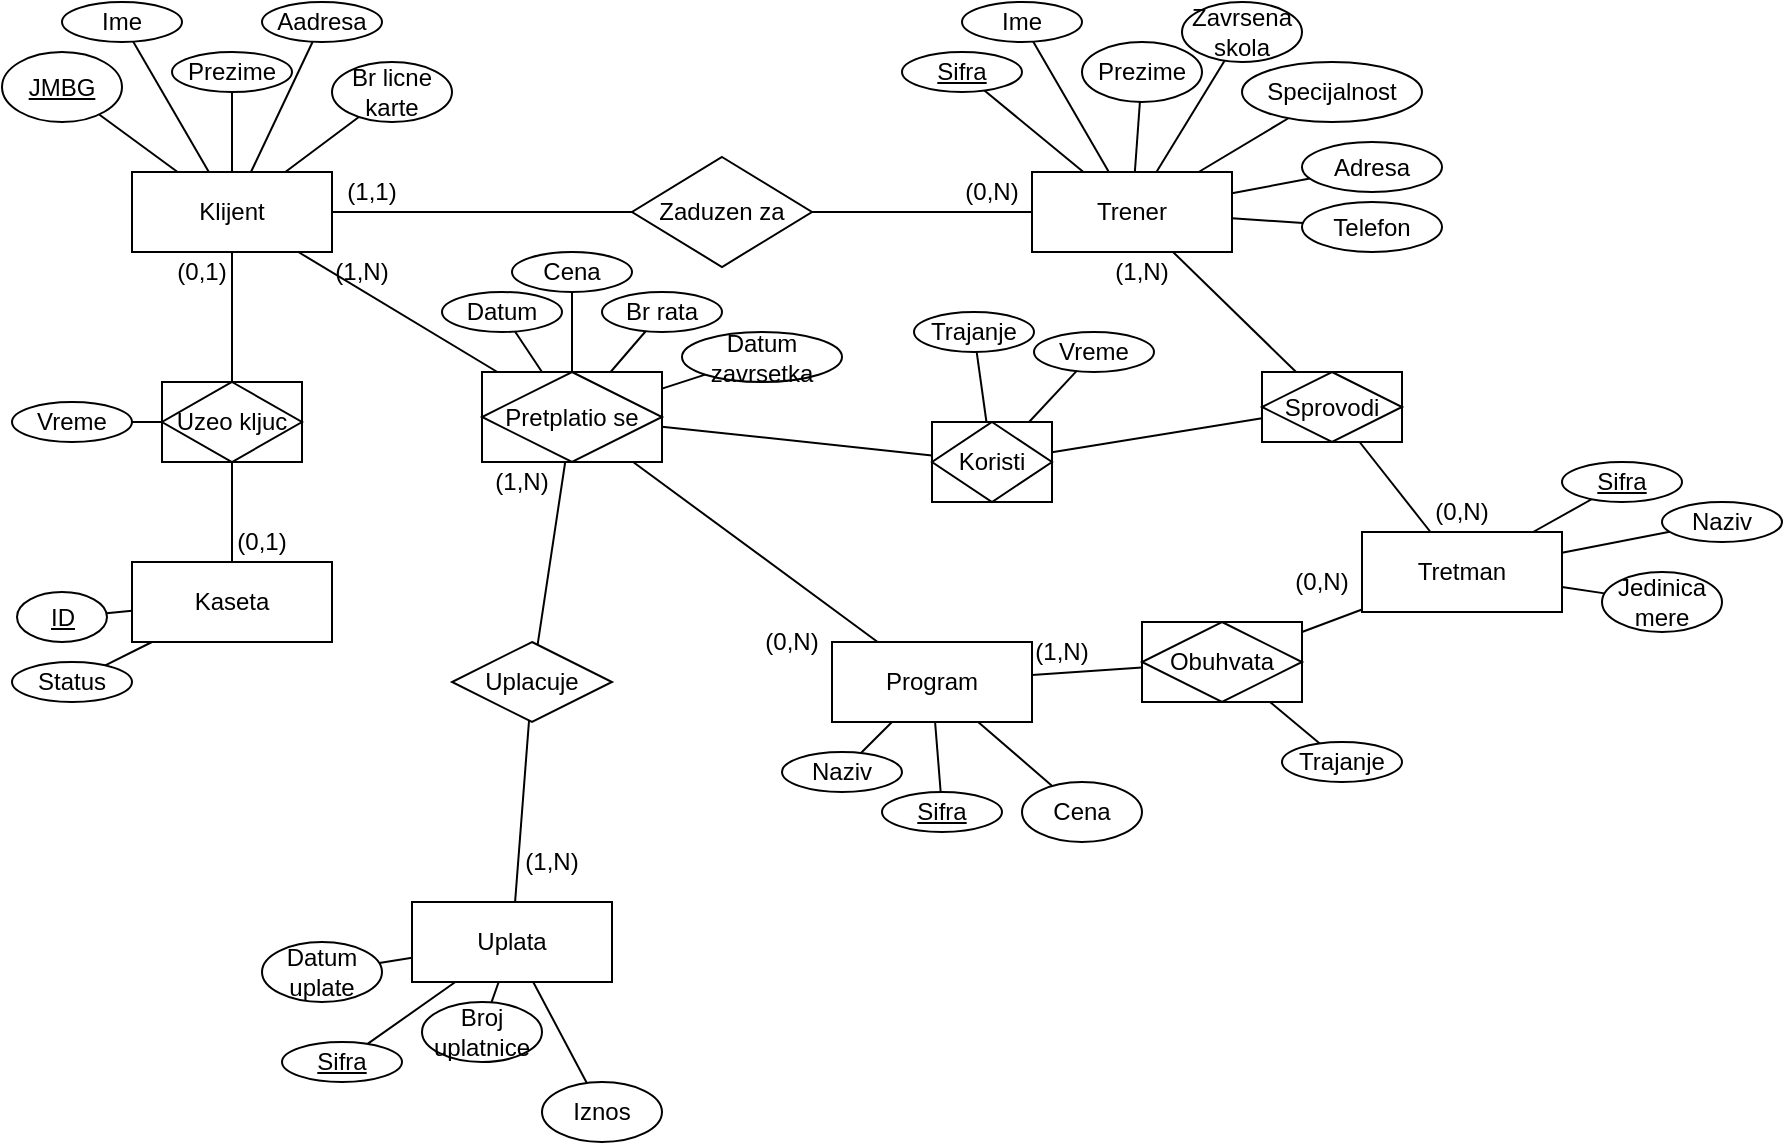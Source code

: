 <mxfile version="14.9.6" type="device"><diagram id="qLZ4o5DSCHNd_SbKw-yM" name="Page-1"><mxGraphModel dx="1292" dy="2346" grid="1" gridSize="10" guides="1" tooltips="1" connect="1" arrows="1" fold="1" page="1" pageScale="1" pageWidth="900" pageHeight="1600" math="0" shadow="0"><root><mxCell id="0"/><mxCell id="1" parent="0"/><mxCell id="eoc7BjxN7FBIqzUyYc_B-2" value="Trener" style="whiteSpace=wrap;html=1;align=center;" parent="1" vertex="1"><mxGeometry x="515" y="-1515" width="100" height="40" as="geometry"/></mxCell><mxCell id="eoc7BjxN7FBIqzUyYc_B-3" value="Prezime" style="ellipse;whiteSpace=wrap;html=1;align=center;" parent="1" vertex="1"><mxGeometry x="540" y="-1580" width="60" height="30" as="geometry"/></mxCell><mxCell id="eoc7BjxN7FBIqzUyYc_B-4" value="" style="endArrow=none;html=1;rounded=0;" parent="1" source="eoc7BjxN7FBIqzUyYc_B-3" target="eoc7BjxN7FBIqzUyYc_B-2" edge="1"><mxGeometry relative="1" as="geometry"><mxPoint x="690" y="-1580" as="sourcePoint"/><mxPoint x="850" y="-1580" as="targetPoint"/></mxGeometry></mxCell><mxCell id="eoc7BjxN7FBIqzUyYc_B-5" value="Ime" style="ellipse;whiteSpace=wrap;html=1;align=center;" parent="1" vertex="1"><mxGeometry x="480" y="-1600" width="60" height="20" as="geometry"/></mxCell><mxCell id="eoc7BjxN7FBIqzUyYc_B-6" value="" style="endArrow=none;html=1;rounded=0;" parent="1" source="eoc7BjxN7FBIqzUyYc_B-5" target="eoc7BjxN7FBIqzUyYc_B-2" edge="1"><mxGeometry relative="1" as="geometry"><mxPoint x="700" y="-1570" as="sourcePoint"/><mxPoint x="570.0" y="-1500" as="targetPoint"/></mxGeometry></mxCell><mxCell id="eoc7BjxN7FBIqzUyYc_B-7" value="Zavrsena skola" style="ellipse;whiteSpace=wrap;html=1;align=center;" parent="1" vertex="1"><mxGeometry x="590" y="-1600" width="60" height="30" as="geometry"/></mxCell><mxCell id="eoc7BjxN7FBIqzUyYc_B-8" value="" style="endArrow=none;html=1;rounded=0;" parent="1" source="eoc7BjxN7FBIqzUyYc_B-7" target="eoc7BjxN7FBIqzUyYc_B-2" edge="1"><mxGeometry relative="1" as="geometry"><mxPoint x="710" y="-1560" as="sourcePoint"/><mxPoint x="620" y="-1510" as="targetPoint"/></mxGeometry></mxCell><mxCell id="eoc7BjxN7FBIqzUyYc_B-9" value="Specijalnost" style="ellipse;whiteSpace=wrap;html=1;align=center;" parent="1" vertex="1"><mxGeometry x="620" y="-1570" width="90" height="30" as="geometry"/></mxCell><mxCell id="eoc7BjxN7FBIqzUyYc_B-10" value="" style="endArrow=none;html=1;rounded=0;" parent="1" source="eoc7BjxN7FBIqzUyYc_B-9" target="eoc7BjxN7FBIqzUyYc_B-2" edge="1"><mxGeometry relative="1" as="geometry"><mxPoint x="930" y="-1560" as="sourcePoint"/><mxPoint x="800.0" y="-1490" as="targetPoint"/></mxGeometry></mxCell><mxCell id="eoc7BjxN7FBIqzUyYc_B-11" value="Adresa" style="ellipse;whiteSpace=wrap;html=1;align=center;" parent="1" vertex="1"><mxGeometry x="650" y="-1530" width="70" height="25" as="geometry"/></mxCell><mxCell id="eoc7BjxN7FBIqzUyYc_B-12" value="" style="endArrow=none;html=1;rounded=0;" parent="1" source="eoc7BjxN7FBIqzUyYc_B-11" target="eoc7BjxN7FBIqzUyYc_B-2" edge="1"><mxGeometry relative="1" as="geometry"><mxPoint x="890" y="-1460" as="sourcePoint"/><mxPoint x="760.0" y="-1390" as="targetPoint"/></mxGeometry></mxCell><mxCell id="eoc7BjxN7FBIqzUyYc_B-14" value="" style="endArrow=none;html=1;rounded=0;" parent="1" source="eoc7BjxN7FBIqzUyYc_B-15" target="eoc7BjxN7FBIqzUyYc_B-2" edge="1"><mxGeometry relative="1" as="geometry"><mxPoint x="444.288" y="-1561.207" as="sourcePoint"/><mxPoint x="470.0" y="-1490" as="targetPoint"/></mxGeometry></mxCell><mxCell id="eoc7BjxN7FBIqzUyYc_B-15" value="Sifra" style="ellipse;whiteSpace=wrap;html=1;align=center;fontStyle=4;" parent="1" vertex="1"><mxGeometry x="450" y="-1575" width="60" height="20" as="geometry"/></mxCell><mxCell id="eoc7BjxN7FBIqzUyYc_B-33" value="Klijent" style="whiteSpace=wrap;html=1;align=center;" parent="1" vertex="1"><mxGeometry x="65" y="-1515" width="100" height="40" as="geometry"/></mxCell><mxCell id="eoc7BjxN7FBIqzUyYc_B-34" value="Br licne karte" style="ellipse;whiteSpace=wrap;html=1;align=center;" parent="1" vertex="1"><mxGeometry x="165" y="-1570" width="60" height="30" as="geometry"/></mxCell><mxCell id="eoc7BjxN7FBIqzUyYc_B-35" value="" style="endArrow=none;html=1;rounded=0;" parent="1" source="eoc7BjxN7FBIqzUyYc_B-34" target="eoc7BjxN7FBIqzUyYc_B-33" edge="1"><mxGeometry relative="1" as="geometry"><mxPoint x="240" y="-1580" as="sourcePoint"/><mxPoint x="400" y="-1580" as="targetPoint"/></mxGeometry></mxCell><mxCell id="eoc7BjxN7FBIqzUyYc_B-36" value="Ime" style="ellipse;whiteSpace=wrap;html=1;align=center;" parent="1" vertex="1"><mxGeometry x="30" y="-1600" width="60" height="20" as="geometry"/></mxCell><mxCell id="eoc7BjxN7FBIqzUyYc_B-37" value="" style="endArrow=none;html=1;rounded=0;" parent="1" source="eoc7BjxN7FBIqzUyYc_B-36" target="eoc7BjxN7FBIqzUyYc_B-33" edge="1"><mxGeometry relative="1" as="geometry"><mxPoint x="250" y="-1570" as="sourcePoint"/><mxPoint x="120.0" y="-1500" as="targetPoint"/></mxGeometry></mxCell><mxCell id="eoc7BjxN7FBIqzUyYc_B-44" value="" style="endArrow=none;html=1;rounded=0;" parent="1" source="eoc7BjxN7FBIqzUyYc_B-45" target="eoc7BjxN7FBIqzUyYc_B-33" edge="1"><mxGeometry relative="1" as="geometry"><mxPoint x="-5.712" y="-1561.207" as="sourcePoint"/><mxPoint x="20.0" y="-1490" as="targetPoint"/></mxGeometry></mxCell><mxCell id="eoc7BjxN7FBIqzUyYc_B-45" value="JMBG" style="ellipse;whiteSpace=wrap;html=1;align=center;fontStyle=4;" parent="1" vertex="1"><mxGeometry y="-1575" width="60" height="35" as="geometry"/></mxCell><mxCell id="eoc7BjxN7FBIqzUyYc_B-78" value="" style="endArrow=none;html=1;rounded=0;" parent="1" source="eoc7BjxN7FBIqzUyYc_B-33" target="PNk5h9cdZ7_WRt9OrjUa-1" edge="1"><mxGeometry relative="1" as="geometry"><mxPoint x="120" y="-1380" as="sourcePoint"/><mxPoint x="295" y="-1495" as="targetPoint"/></mxGeometry></mxCell><mxCell id="eoc7BjxN7FBIqzUyYc_B-79" value="" style="endArrow=none;html=1;rounded=0;" parent="1" source="PNk5h9cdZ7_WRt9OrjUa-1" target="eoc7BjxN7FBIqzUyYc_B-2" edge="1"><mxGeometry relative="1" as="geometry"><mxPoint x="385" y="-1495" as="sourcePoint"/><mxPoint x="480" y="-1460" as="targetPoint"/></mxGeometry></mxCell><mxCell id="PNk5h9cdZ7_WRt9OrjUa-1" value="Zaduzen za" style="shape=rhombus;perimeter=rhombusPerimeter;whiteSpace=wrap;html=1;align=center;" vertex="1" parent="1"><mxGeometry x="315" y="-1522.5" width="90" height="55" as="geometry"/></mxCell><mxCell id="PNk5h9cdZ7_WRt9OrjUa-2" value="Telefon" style="ellipse;whiteSpace=wrap;html=1;align=center;" vertex="1" parent="1"><mxGeometry x="650" y="-1500" width="70" height="25" as="geometry"/></mxCell><mxCell id="PNk5h9cdZ7_WRt9OrjUa-3" value="" style="endArrow=none;html=1;rounded=0;" edge="1" parent="1" source="PNk5h9cdZ7_WRt9OrjUa-2" target="eoc7BjxN7FBIqzUyYc_B-2"><mxGeometry relative="1" as="geometry"><mxPoint x="905" y="-1410" as="sourcePoint"/><mxPoint x="630.0" y="-1454.375" as="targetPoint"/></mxGeometry></mxCell><mxCell id="PNk5h9cdZ7_WRt9OrjUa-4" value="Prezime" style="ellipse;whiteSpace=wrap;html=1;align=center;" vertex="1" parent="1"><mxGeometry x="85" y="-1575" width="60" height="20" as="geometry"/></mxCell><mxCell id="PNk5h9cdZ7_WRt9OrjUa-5" value="" style="endArrow=none;html=1;rounded=0;" edge="1" parent="1" source="PNk5h9cdZ7_WRt9OrjUa-4" target="eoc7BjxN7FBIqzUyYc_B-33"><mxGeometry relative="1" as="geometry"><mxPoint x="311.58" y="-1555" as="sourcePoint"/><mxPoint x="165.001" y="-1500" as="targetPoint"/></mxGeometry></mxCell><mxCell id="PNk5h9cdZ7_WRt9OrjUa-6" value="Aadresa" style="ellipse;whiteSpace=wrap;html=1;align=center;" vertex="1" parent="1"><mxGeometry x="130" y="-1600" width="60" height="20" as="geometry"/></mxCell><mxCell id="PNk5h9cdZ7_WRt9OrjUa-7" value="" style="endArrow=none;html=1;rounded=0;" edge="1" parent="1" source="PNk5h9cdZ7_WRt9OrjUa-6" target="eoc7BjxN7FBIqzUyYc_B-33"><mxGeometry relative="1" as="geometry"><mxPoint x="445" y="-1560" as="sourcePoint"/><mxPoint x="298.421" y="-1505" as="targetPoint"/></mxGeometry></mxCell><mxCell id="PNk5h9cdZ7_WRt9OrjUa-8" value="Uzeo kljuc" style="shape=associativeEntity;whiteSpace=wrap;html=1;align=center;" vertex="1" parent="1"><mxGeometry x="80" y="-1410" width="70" height="40" as="geometry"/></mxCell><mxCell id="PNk5h9cdZ7_WRt9OrjUa-9" value="Kaseta" style="whiteSpace=wrap;html=1;align=center;" vertex="1" parent="1"><mxGeometry x="65" y="-1320" width="100" height="40" as="geometry"/></mxCell><mxCell id="PNk5h9cdZ7_WRt9OrjUa-12" value="Status" style="ellipse;whiteSpace=wrap;html=1;align=center;" vertex="1" parent="1"><mxGeometry x="5" y="-1270" width="60" height="20" as="geometry"/></mxCell><mxCell id="PNk5h9cdZ7_WRt9OrjUa-13" value="" style="endArrow=none;html=1;rounded=0;" edge="1" parent="1" source="PNk5h9cdZ7_WRt9OrjUa-12" target="PNk5h9cdZ7_WRt9OrjUa-9"><mxGeometry relative="1" as="geometry"><mxPoint x="475" y="-1300" as="sourcePoint"/><mxPoint x="345.0" y="-1230" as="targetPoint"/></mxGeometry></mxCell><mxCell id="PNk5h9cdZ7_WRt9OrjUa-14" value="" style="endArrow=none;html=1;rounded=0;" edge="1" parent="1" source="PNk5h9cdZ7_WRt9OrjUa-15" target="PNk5h9cdZ7_WRt9OrjUa-9"><mxGeometry relative="1" as="geometry"><mxPoint x="219.288" y="-1291.207" as="sourcePoint"/><mxPoint x="245.0" y="-1220" as="targetPoint"/></mxGeometry></mxCell><mxCell id="PNk5h9cdZ7_WRt9OrjUa-15" value="ID" style="ellipse;whiteSpace=wrap;html=1;align=center;fontStyle=4;" vertex="1" parent="1"><mxGeometry x="7.5" y="-1305" width="45" height="25" as="geometry"/></mxCell><mxCell id="PNk5h9cdZ7_WRt9OrjUa-20" value="" style="endArrow=none;html=1;rounded=0;" edge="1" parent="1" source="eoc7BjxN7FBIqzUyYc_B-33" target="PNk5h9cdZ7_WRt9OrjUa-8"><mxGeometry relative="1" as="geometry"><mxPoint x="200" y="-1360" as="sourcePoint"/><mxPoint x="360" y="-1360" as="targetPoint"/></mxGeometry></mxCell><mxCell id="PNk5h9cdZ7_WRt9OrjUa-21" value="" style="endArrow=none;html=1;rounded=0;" edge="1" parent="1" source="PNk5h9cdZ7_WRt9OrjUa-9" target="PNk5h9cdZ7_WRt9OrjUa-8"><mxGeometry relative="1" as="geometry"><mxPoint x="126.905" y="-1465" as="sourcePoint"/><mxPoint x="133.095" y="-1400" as="targetPoint"/></mxGeometry></mxCell><mxCell id="PNk5h9cdZ7_WRt9OrjUa-22" value="Vreme" style="ellipse;whiteSpace=wrap;html=1;align=center;" vertex="1" parent="1"><mxGeometry x="5" y="-1400" width="60" height="20" as="geometry"/></mxCell><mxCell id="PNk5h9cdZ7_WRt9OrjUa-23" value="" style="endArrow=none;html=1;rounded=0;" edge="1" parent="1" source="PNk5h9cdZ7_WRt9OrjUa-22" target="PNk5h9cdZ7_WRt9OrjUa-8"><mxGeometry relative="1" as="geometry"><mxPoint x="460" y="-1400" as="sourcePoint"/><mxPoint x="60" y="-1380" as="targetPoint"/></mxGeometry></mxCell><mxCell id="PNk5h9cdZ7_WRt9OrjUa-24" value="Program" style="whiteSpace=wrap;html=1;align=center;" vertex="1" parent="1"><mxGeometry x="415" y="-1280" width="100" height="40" as="geometry"/></mxCell><mxCell id="PNk5h9cdZ7_WRt9OrjUa-25" value="Cena" style="ellipse;whiteSpace=wrap;html=1;align=center;" vertex="1" parent="1"><mxGeometry x="510" y="-1210" width="60" height="30" as="geometry"/></mxCell><mxCell id="PNk5h9cdZ7_WRt9OrjUa-26" value="" style="endArrow=none;html=1;rounded=0;" edge="1" parent="1" source="PNk5h9cdZ7_WRt9OrjUa-25" target="PNk5h9cdZ7_WRt9OrjUa-24"><mxGeometry relative="1" as="geometry"><mxPoint x="630" y="-1375" as="sourcePoint"/><mxPoint x="790" y="-1375" as="targetPoint"/></mxGeometry></mxCell><mxCell id="PNk5h9cdZ7_WRt9OrjUa-27" value="Naziv" style="ellipse;whiteSpace=wrap;html=1;align=center;" vertex="1" parent="1"><mxGeometry x="390" y="-1225" width="60" height="20" as="geometry"/></mxCell><mxCell id="PNk5h9cdZ7_WRt9OrjUa-28" value="" style="endArrow=none;html=1;rounded=0;" edge="1" parent="1" source="PNk5h9cdZ7_WRt9OrjUa-27" target="PNk5h9cdZ7_WRt9OrjUa-24"><mxGeometry relative="1" as="geometry"><mxPoint x="640" y="-1365" as="sourcePoint"/><mxPoint x="510.0" y="-1295" as="targetPoint"/></mxGeometry></mxCell><mxCell id="PNk5h9cdZ7_WRt9OrjUa-35" value="" style="endArrow=none;html=1;rounded=0;" edge="1" parent="1" source="PNk5h9cdZ7_WRt9OrjUa-36" target="PNk5h9cdZ7_WRt9OrjUa-24"><mxGeometry relative="1" as="geometry"><mxPoint x="384.288" y="-1356.207" as="sourcePoint"/><mxPoint x="410.0" y="-1285" as="targetPoint"/></mxGeometry></mxCell><mxCell id="PNk5h9cdZ7_WRt9OrjUa-36" value="Sifra" style="ellipse;whiteSpace=wrap;html=1;align=center;fontStyle=4;" vertex="1" parent="1"><mxGeometry x="440" y="-1205" width="60" height="20" as="geometry"/></mxCell><mxCell id="PNk5h9cdZ7_WRt9OrjUa-39" value="Tretman" style="whiteSpace=wrap;html=1;align=center;" vertex="1" parent="1"><mxGeometry x="680" y="-1335" width="100" height="40" as="geometry"/></mxCell><mxCell id="PNk5h9cdZ7_WRt9OrjUa-40" value="Jedinica mere" style="ellipse;whiteSpace=wrap;html=1;align=center;" vertex="1" parent="1"><mxGeometry x="800" y="-1315" width="60" height="30" as="geometry"/></mxCell><mxCell id="PNk5h9cdZ7_WRt9OrjUa-41" value="" style="endArrow=none;html=1;rounded=0;" edge="1" parent="1" source="PNk5h9cdZ7_WRt9OrjUa-40" target="PNk5h9cdZ7_WRt9OrjUa-39"><mxGeometry relative="1" as="geometry"><mxPoint x="920" y="-1335" as="sourcePoint"/><mxPoint x="1080" y="-1335" as="targetPoint"/></mxGeometry></mxCell><mxCell id="PNk5h9cdZ7_WRt9OrjUa-42" value="Naziv" style="ellipse;whiteSpace=wrap;html=1;align=center;" vertex="1" parent="1"><mxGeometry x="830" y="-1350" width="60" height="20" as="geometry"/></mxCell><mxCell id="PNk5h9cdZ7_WRt9OrjUa-43" value="" style="endArrow=none;html=1;rounded=0;" edge="1" parent="1" source="PNk5h9cdZ7_WRt9OrjUa-42" target="PNk5h9cdZ7_WRt9OrjUa-39"><mxGeometry relative="1" as="geometry"><mxPoint x="930" y="-1325" as="sourcePoint"/><mxPoint x="800.0" y="-1255" as="targetPoint"/></mxGeometry></mxCell><mxCell id="PNk5h9cdZ7_WRt9OrjUa-44" value="" style="endArrow=none;html=1;rounded=0;" edge="1" parent="1" source="PNk5h9cdZ7_WRt9OrjUa-45" target="PNk5h9cdZ7_WRt9OrjUa-39"><mxGeometry relative="1" as="geometry"><mxPoint x="674.288" y="-1316.207" as="sourcePoint"/><mxPoint x="700.0" y="-1245" as="targetPoint"/></mxGeometry></mxCell><mxCell id="PNk5h9cdZ7_WRt9OrjUa-45" value="Sifra" style="ellipse;whiteSpace=wrap;html=1;align=center;fontStyle=4;" vertex="1" parent="1"><mxGeometry x="780" y="-1370" width="60" height="20" as="geometry"/></mxCell><mxCell id="PNk5h9cdZ7_WRt9OrjUa-46" value="Obuhvata" style="shape=associativeEntity;whiteSpace=wrap;html=1;align=center;" vertex="1" parent="1"><mxGeometry x="570" y="-1290" width="80" height="40" as="geometry"/></mxCell><mxCell id="PNk5h9cdZ7_WRt9OrjUa-47" value="" style="endArrow=none;html=1;rounded=0;" edge="1" parent="1" source="PNk5h9cdZ7_WRt9OrjUa-24" target="PNk5h9cdZ7_WRt9OrjUa-46"><mxGeometry relative="1" as="geometry"><mxPoint x="280" y="-1210" as="sourcePoint"/><mxPoint x="440" y="-1210" as="targetPoint"/></mxGeometry></mxCell><mxCell id="PNk5h9cdZ7_WRt9OrjUa-48" value="" style="endArrow=none;html=1;rounded=0;" edge="1" parent="1" source="PNk5h9cdZ7_WRt9OrjUa-39" target="PNk5h9cdZ7_WRt9OrjUa-46"><mxGeometry relative="1" as="geometry"><mxPoint x="370" y="-1170" as="sourcePoint"/><mxPoint x="530" y="-1170" as="targetPoint"/></mxGeometry></mxCell><mxCell id="PNk5h9cdZ7_WRt9OrjUa-49" value="Trajanje" style="ellipse;whiteSpace=wrap;html=1;align=center;" vertex="1" parent="1"><mxGeometry x="640" y="-1230" width="60" height="20" as="geometry"/></mxCell><mxCell id="PNk5h9cdZ7_WRt9OrjUa-50" value="" style="endArrow=none;html=1;rounded=0;" edge="1" parent="1" source="PNk5h9cdZ7_WRt9OrjUa-49" target="PNk5h9cdZ7_WRt9OrjUa-46"><mxGeometry relative="1" as="geometry"><mxPoint x="920" y="-1160" as="sourcePoint"/><mxPoint x="744.667" y="-1125" as="targetPoint"/></mxGeometry></mxCell><mxCell id="PNk5h9cdZ7_WRt9OrjUa-52" value="Sprovodi" style="shape=associativeEntity;whiteSpace=wrap;html=1;align=center;" vertex="1" parent="1"><mxGeometry x="630" y="-1415" width="70" height="35" as="geometry"/></mxCell><mxCell id="PNk5h9cdZ7_WRt9OrjUa-53" value="" style="endArrow=none;html=1;rounded=0;" edge="1" parent="1" source="eoc7BjxN7FBIqzUyYc_B-2" target="PNk5h9cdZ7_WRt9OrjUa-52"><mxGeometry relative="1" as="geometry"><mxPoint x="520" y="-1450" as="sourcePoint"/><mxPoint x="680" y="-1450" as="targetPoint"/></mxGeometry></mxCell><mxCell id="PNk5h9cdZ7_WRt9OrjUa-54" value="" style="endArrow=none;html=1;rounded=0;" edge="1" parent="1" source="PNk5h9cdZ7_WRt9OrjUa-39" target="PNk5h9cdZ7_WRt9OrjUa-52"><mxGeometry relative="1" as="geometry"><mxPoint x="750" y="-1450" as="sourcePoint"/><mxPoint x="910" y="-1450" as="targetPoint"/></mxGeometry></mxCell><mxCell id="PNk5h9cdZ7_WRt9OrjUa-55" value="Pretplatio se" style="shape=associativeEntity;whiteSpace=wrap;html=1;align=center;" vertex="1" parent="1"><mxGeometry x="240" y="-1415" width="90" height="45" as="geometry"/></mxCell><mxCell id="PNk5h9cdZ7_WRt9OrjUa-56" value="" style="endArrow=none;html=1;rounded=0;" edge="1" parent="1" source="eoc7BjxN7FBIqzUyYc_B-33" target="PNk5h9cdZ7_WRt9OrjUa-55"><mxGeometry relative="1" as="geometry"><mxPoint x="150" y="-1470" as="sourcePoint"/><mxPoint x="310" y="-1470" as="targetPoint"/></mxGeometry></mxCell><mxCell id="PNk5h9cdZ7_WRt9OrjUa-57" value="" style="endArrow=none;html=1;rounded=0;" edge="1" parent="1" source="PNk5h9cdZ7_WRt9OrjUa-55" target="PNk5h9cdZ7_WRt9OrjUa-24"><mxGeometry relative="1" as="geometry"><mxPoint x="230" y="-1280" as="sourcePoint"/><mxPoint x="390" y="-1280" as="targetPoint"/></mxGeometry></mxCell><mxCell id="PNk5h9cdZ7_WRt9OrjUa-58" value="(0,N)" style="text;html=1;strokeColor=none;fillColor=none;align=center;verticalAlign=middle;whiteSpace=wrap;rounded=0;" vertex="1" parent="1"><mxGeometry x="475" y="-1515" width="40" height="20" as="geometry"/></mxCell><mxCell id="PNk5h9cdZ7_WRt9OrjUa-61" value="(1,1)" style="text;html=1;strokeColor=none;fillColor=none;align=center;verticalAlign=middle;whiteSpace=wrap;rounded=0;" vertex="1" parent="1"><mxGeometry x="165" y="-1515" width="40" height="20" as="geometry"/></mxCell><mxCell id="PNk5h9cdZ7_WRt9OrjUa-62" value="(0,1)" style="text;html=1;strokeColor=none;fillColor=none;align=center;verticalAlign=middle;whiteSpace=wrap;rounded=0;" vertex="1" parent="1"><mxGeometry x="80" y="-1475" width="40" height="20" as="geometry"/></mxCell><mxCell id="PNk5h9cdZ7_WRt9OrjUa-63" value="(0,1)" style="text;html=1;strokeColor=none;fillColor=none;align=center;verticalAlign=middle;whiteSpace=wrap;rounded=0;" vertex="1" parent="1"><mxGeometry x="110" y="-1340" width="40" height="20" as="geometry"/></mxCell><mxCell id="PNk5h9cdZ7_WRt9OrjUa-64" value="(1,N)" style="text;html=1;strokeColor=none;fillColor=none;align=center;verticalAlign=middle;whiteSpace=wrap;rounded=0;" vertex="1" parent="1"><mxGeometry x="550" y="-1475" width="40" height="20" as="geometry"/></mxCell><mxCell id="PNk5h9cdZ7_WRt9OrjUa-65" value="(0,N)" style="text;html=1;strokeColor=none;fillColor=none;align=center;verticalAlign=middle;whiteSpace=wrap;rounded=0;" vertex="1" parent="1"><mxGeometry x="710" y="-1355" width="40" height="20" as="geometry"/></mxCell><mxCell id="PNk5h9cdZ7_WRt9OrjUa-66" value="(1,N)" style="text;html=1;strokeColor=none;fillColor=none;align=center;verticalAlign=middle;whiteSpace=wrap;rounded=0;" vertex="1" parent="1"><mxGeometry x="510" y="-1285" width="40" height="20" as="geometry"/></mxCell><mxCell id="PNk5h9cdZ7_WRt9OrjUa-67" value="(0,N)" style="text;html=1;strokeColor=none;fillColor=none;align=center;verticalAlign=middle;whiteSpace=wrap;rounded=0;" vertex="1" parent="1"><mxGeometry x="640" y="-1320" width="40" height="20" as="geometry"/></mxCell><mxCell id="PNk5h9cdZ7_WRt9OrjUa-68" value="(1,N)" style="text;html=1;strokeColor=none;fillColor=none;align=center;verticalAlign=middle;whiteSpace=wrap;rounded=0;" vertex="1" parent="1"><mxGeometry x="160" y="-1475" width="40" height="20" as="geometry"/></mxCell><mxCell id="PNk5h9cdZ7_WRt9OrjUa-69" value="(0,N)" style="text;html=1;strokeColor=none;fillColor=none;align=center;verticalAlign=middle;whiteSpace=wrap;rounded=0;" vertex="1" parent="1"><mxGeometry x="375" y="-1290" width="40" height="20" as="geometry"/></mxCell><mxCell id="PNk5h9cdZ7_WRt9OrjUa-72" value="Datum" style="ellipse;whiteSpace=wrap;html=1;align=center;" vertex="1" parent="1"><mxGeometry x="220" y="-1455" width="60" height="20" as="geometry"/></mxCell><mxCell id="PNk5h9cdZ7_WRt9OrjUa-73" value="" style="endArrow=none;html=1;rounded=0;" edge="1" parent="1" source="PNk5h9cdZ7_WRt9OrjUa-72" target="PNk5h9cdZ7_WRt9OrjUa-55"><mxGeometry relative="1" as="geometry"><mxPoint x="570" y="-1425" as="sourcePoint"/><mxPoint x="387.143" y="-1395" as="targetPoint"/></mxGeometry></mxCell><mxCell id="PNk5h9cdZ7_WRt9OrjUa-74" value="Cena" style="ellipse;whiteSpace=wrap;html=1;align=center;" vertex="1" parent="1"><mxGeometry x="255" y="-1475" width="60" height="20" as="geometry"/></mxCell><mxCell id="PNk5h9cdZ7_WRt9OrjUa-75" value="" style="endArrow=none;html=1;rounded=0;" edge="1" parent="1" source="PNk5h9cdZ7_WRt9OrjUa-74" target="PNk5h9cdZ7_WRt9OrjUa-55"><mxGeometry relative="1" as="geometry"><mxPoint x="645" y="-1420" as="sourcePoint"/><mxPoint x="360" y="-1410" as="targetPoint"/></mxGeometry></mxCell><mxCell id="PNk5h9cdZ7_WRt9OrjUa-77" value="Br rata" style="ellipse;whiteSpace=wrap;html=1;align=center;" vertex="1" parent="1"><mxGeometry x="300" y="-1455" width="60" height="20" as="geometry"/></mxCell><mxCell id="PNk5h9cdZ7_WRt9OrjUa-78" value="" style="endArrow=none;html=1;rounded=0;" edge="1" parent="1" source="PNk5h9cdZ7_WRt9OrjUa-77" target="PNk5h9cdZ7_WRt9OrjUa-55"><mxGeometry relative="1" as="geometry"><mxPoint x="705" y="-1410" as="sourcePoint"/><mxPoint x="420" y="-1400" as="targetPoint"/></mxGeometry></mxCell><mxCell id="PNk5h9cdZ7_WRt9OrjUa-79" value="Datum zavrsetka" style="ellipse;whiteSpace=wrap;html=1;align=center;" vertex="1" parent="1"><mxGeometry x="340" y="-1435" width="80" height="25" as="geometry"/></mxCell><mxCell id="PNk5h9cdZ7_WRt9OrjUa-80" value="" style="endArrow=none;html=1;rounded=0;" edge="1" parent="1" source="PNk5h9cdZ7_WRt9OrjUa-79" target="PNk5h9cdZ7_WRt9OrjUa-55"><mxGeometry relative="1" as="geometry"><mxPoint x="665" y="-1405" as="sourcePoint"/><mxPoint x="380" y="-1395" as="targetPoint"/></mxGeometry></mxCell><mxCell id="PNk5h9cdZ7_WRt9OrjUa-81" value="Uplata" style="whiteSpace=wrap;html=1;align=center;" vertex="1" parent="1"><mxGeometry x="205" y="-1150" width="100" height="40" as="geometry"/></mxCell><mxCell id="PNk5h9cdZ7_WRt9OrjUa-82" value="Datum uplate" style="ellipse;whiteSpace=wrap;html=1;align=center;" vertex="1" parent="1"><mxGeometry x="130" y="-1130" width="60" height="30" as="geometry"/></mxCell><mxCell id="PNk5h9cdZ7_WRt9OrjUa-83" value="" style="endArrow=none;html=1;rounded=0;" edge="1" parent="1" source="PNk5h9cdZ7_WRt9OrjUa-82" target="PNk5h9cdZ7_WRt9OrjUa-81"><mxGeometry relative="1" as="geometry"><mxPoint x="415" y="-1200" as="sourcePoint"/><mxPoint x="575" y="-1200" as="targetPoint"/></mxGeometry></mxCell><mxCell id="PNk5h9cdZ7_WRt9OrjUa-84" value="Broj uplatnice" style="ellipse;whiteSpace=wrap;html=1;align=center;" vertex="1" parent="1"><mxGeometry x="210" y="-1100" width="60" height="30" as="geometry"/></mxCell><mxCell id="PNk5h9cdZ7_WRt9OrjUa-85" value="" style="endArrow=none;html=1;rounded=0;" edge="1" parent="1" source="PNk5h9cdZ7_WRt9OrjUa-84" target="PNk5h9cdZ7_WRt9OrjUa-81"><mxGeometry relative="1" as="geometry"><mxPoint x="425" y="-1190" as="sourcePoint"/><mxPoint x="295.0" y="-1120" as="targetPoint"/></mxGeometry></mxCell><mxCell id="PNk5h9cdZ7_WRt9OrjUa-86" value="" style="endArrow=none;html=1;rounded=0;" edge="1" parent="1" source="PNk5h9cdZ7_WRt9OrjUa-87" target="PNk5h9cdZ7_WRt9OrjUa-81"><mxGeometry relative="1" as="geometry"><mxPoint x="169.288" y="-1181.207" as="sourcePoint"/><mxPoint x="195.0" y="-1110" as="targetPoint"/></mxGeometry></mxCell><mxCell id="PNk5h9cdZ7_WRt9OrjUa-87" value="Sifra" style="ellipse;whiteSpace=wrap;html=1;align=center;fontStyle=4;" vertex="1" parent="1"><mxGeometry x="140" y="-1080" width="60" height="20" as="geometry"/></mxCell><mxCell id="PNk5h9cdZ7_WRt9OrjUa-91" value="Iznos" style="ellipse;whiteSpace=wrap;html=1;align=center;" vertex="1" parent="1"><mxGeometry x="270" y="-1060" width="60" height="30" as="geometry"/></mxCell><mxCell id="PNk5h9cdZ7_WRt9OrjUa-92" value="" style="endArrow=none;html=1;rounded=0;" edge="1" parent="1" source="PNk5h9cdZ7_WRt9OrjUa-91" target="PNk5h9cdZ7_WRt9OrjUa-81"><mxGeometry relative="1" as="geometry"><mxPoint x="485" y="-1220" as="sourcePoint"/><mxPoint x="311.316" y="-1150" as="targetPoint"/></mxGeometry></mxCell><mxCell id="PNk5h9cdZ7_WRt9OrjUa-93" value="Uplacuje" style="shape=rhombus;perimeter=rhombusPerimeter;whiteSpace=wrap;html=1;align=center;" vertex="1" parent="1"><mxGeometry x="225" y="-1280" width="80" height="40" as="geometry"/></mxCell><mxCell id="PNk5h9cdZ7_WRt9OrjUa-94" value="" style="endArrow=none;html=1;rounded=0;" edge="1" parent="1" source="PNk5h9cdZ7_WRt9OrjUa-93" target="PNk5h9cdZ7_WRt9OrjUa-55"><mxGeometry relative="1" as="geometry"><mxPoint x="90" y="-1210" as="sourcePoint"/><mxPoint x="250" y="-1210" as="targetPoint"/></mxGeometry></mxCell><mxCell id="PNk5h9cdZ7_WRt9OrjUa-95" value="" style="endArrow=none;html=1;rounded=0;" edge="1" parent="1" source="PNk5h9cdZ7_WRt9OrjUa-81" target="PNk5h9cdZ7_WRt9OrjUa-93"><mxGeometry relative="1" as="geometry"><mxPoint x="70" y="-1200" as="sourcePoint"/><mxPoint x="230" y="-1200" as="targetPoint"/></mxGeometry></mxCell><mxCell id="PNk5h9cdZ7_WRt9OrjUa-98" value="(1,N)" style="text;html=1;strokeColor=none;fillColor=none;align=center;verticalAlign=middle;whiteSpace=wrap;rounded=0;" vertex="1" parent="1"><mxGeometry x="255" y="-1180" width="40" height="20" as="geometry"/></mxCell><mxCell id="PNk5h9cdZ7_WRt9OrjUa-99" value="(1,N)" style="text;html=1;strokeColor=none;fillColor=none;align=center;verticalAlign=middle;whiteSpace=wrap;rounded=0;" vertex="1" parent="1"><mxGeometry x="240" y="-1370" width="40" height="20" as="geometry"/></mxCell><mxCell id="PNk5h9cdZ7_WRt9OrjUa-100" value="Koristi" style="shape=associativeEntity;whiteSpace=wrap;html=1;align=center;" vertex="1" parent="1"><mxGeometry x="465" y="-1390" width="60" height="40" as="geometry"/></mxCell><mxCell id="PNk5h9cdZ7_WRt9OrjUa-101" value="" style="endArrow=none;html=1;rounded=0;" edge="1" parent="1" source="PNk5h9cdZ7_WRt9OrjUa-55" target="PNk5h9cdZ7_WRt9OrjUa-100"><mxGeometry relative="1" as="geometry"><mxPoint x="370" y="-1370" as="sourcePoint"/><mxPoint x="530" y="-1370" as="targetPoint"/></mxGeometry></mxCell><mxCell id="PNk5h9cdZ7_WRt9OrjUa-102" value="" style="endArrow=none;html=1;rounded=0;" edge="1" parent="1" source="PNk5h9cdZ7_WRt9OrjUa-100" target="PNk5h9cdZ7_WRt9OrjUa-52"><mxGeometry relative="1" as="geometry"><mxPoint x="610" y="-1120" as="sourcePoint"/><mxPoint x="770" y="-1120" as="targetPoint"/></mxGeometry></mxCell><mxCell id="PNk5h9cdZ7_WRt9OrjUa-103" value="Trajanje" style="ellipse;whiteSpace=wrap;html=1;align=center;" vertex="1" parent="1"><mxGeometry x="456" y="-1445" width="60" height="20" as="geometry"/></mxCell><mxCell id="PNk5h9cdZ7_WRt9OrjUa-104" value="" style="endArrow=none;html=1;rounded=0;" edge="1" parent="1" source="PNk5h9cdZ7_WRt9OrjUa-103" target="PNk5h9cdZ7_WRt9OrjUa-100"><mxGeometry relative="1" as="geometry"><mxPoint x="736" y="-1375" as="sourcePoint"/><mxPoint x="450.0" y="-1465" as="targetPoint"/></mxGeometry></mxCell><mxCell id="PNk5h9cdZ7_WRt9OrjUa-105" value="Vreme" style="ellipse;whiteSpace=wrap;html=1;align=center;" vertex="1" parent="1"><mxGeometry x="516" y="-1435" width="60" height="20" as="geometry"/></mxCell><mxCell id="PNk5h9cdZ7_WRt9OrjUa-106" value="" style="endArrow=none;html=1;rounded=0;" edge="1" parent="1" source="PNk5h9cdZ7_WRt9OrjUa-105" target="PNk5h9cdZ7_WRt9OrjUa-100"><mxGeometry relative="1" as="geometry"><mxPoint x="796" y="-1365" as="sourcePoint"/><mxPoint x="552.0" y="-1378.333" as="targetPoint"/></mxGeometry></mxCell></root></mxGraphModel></diagram></mxfile>